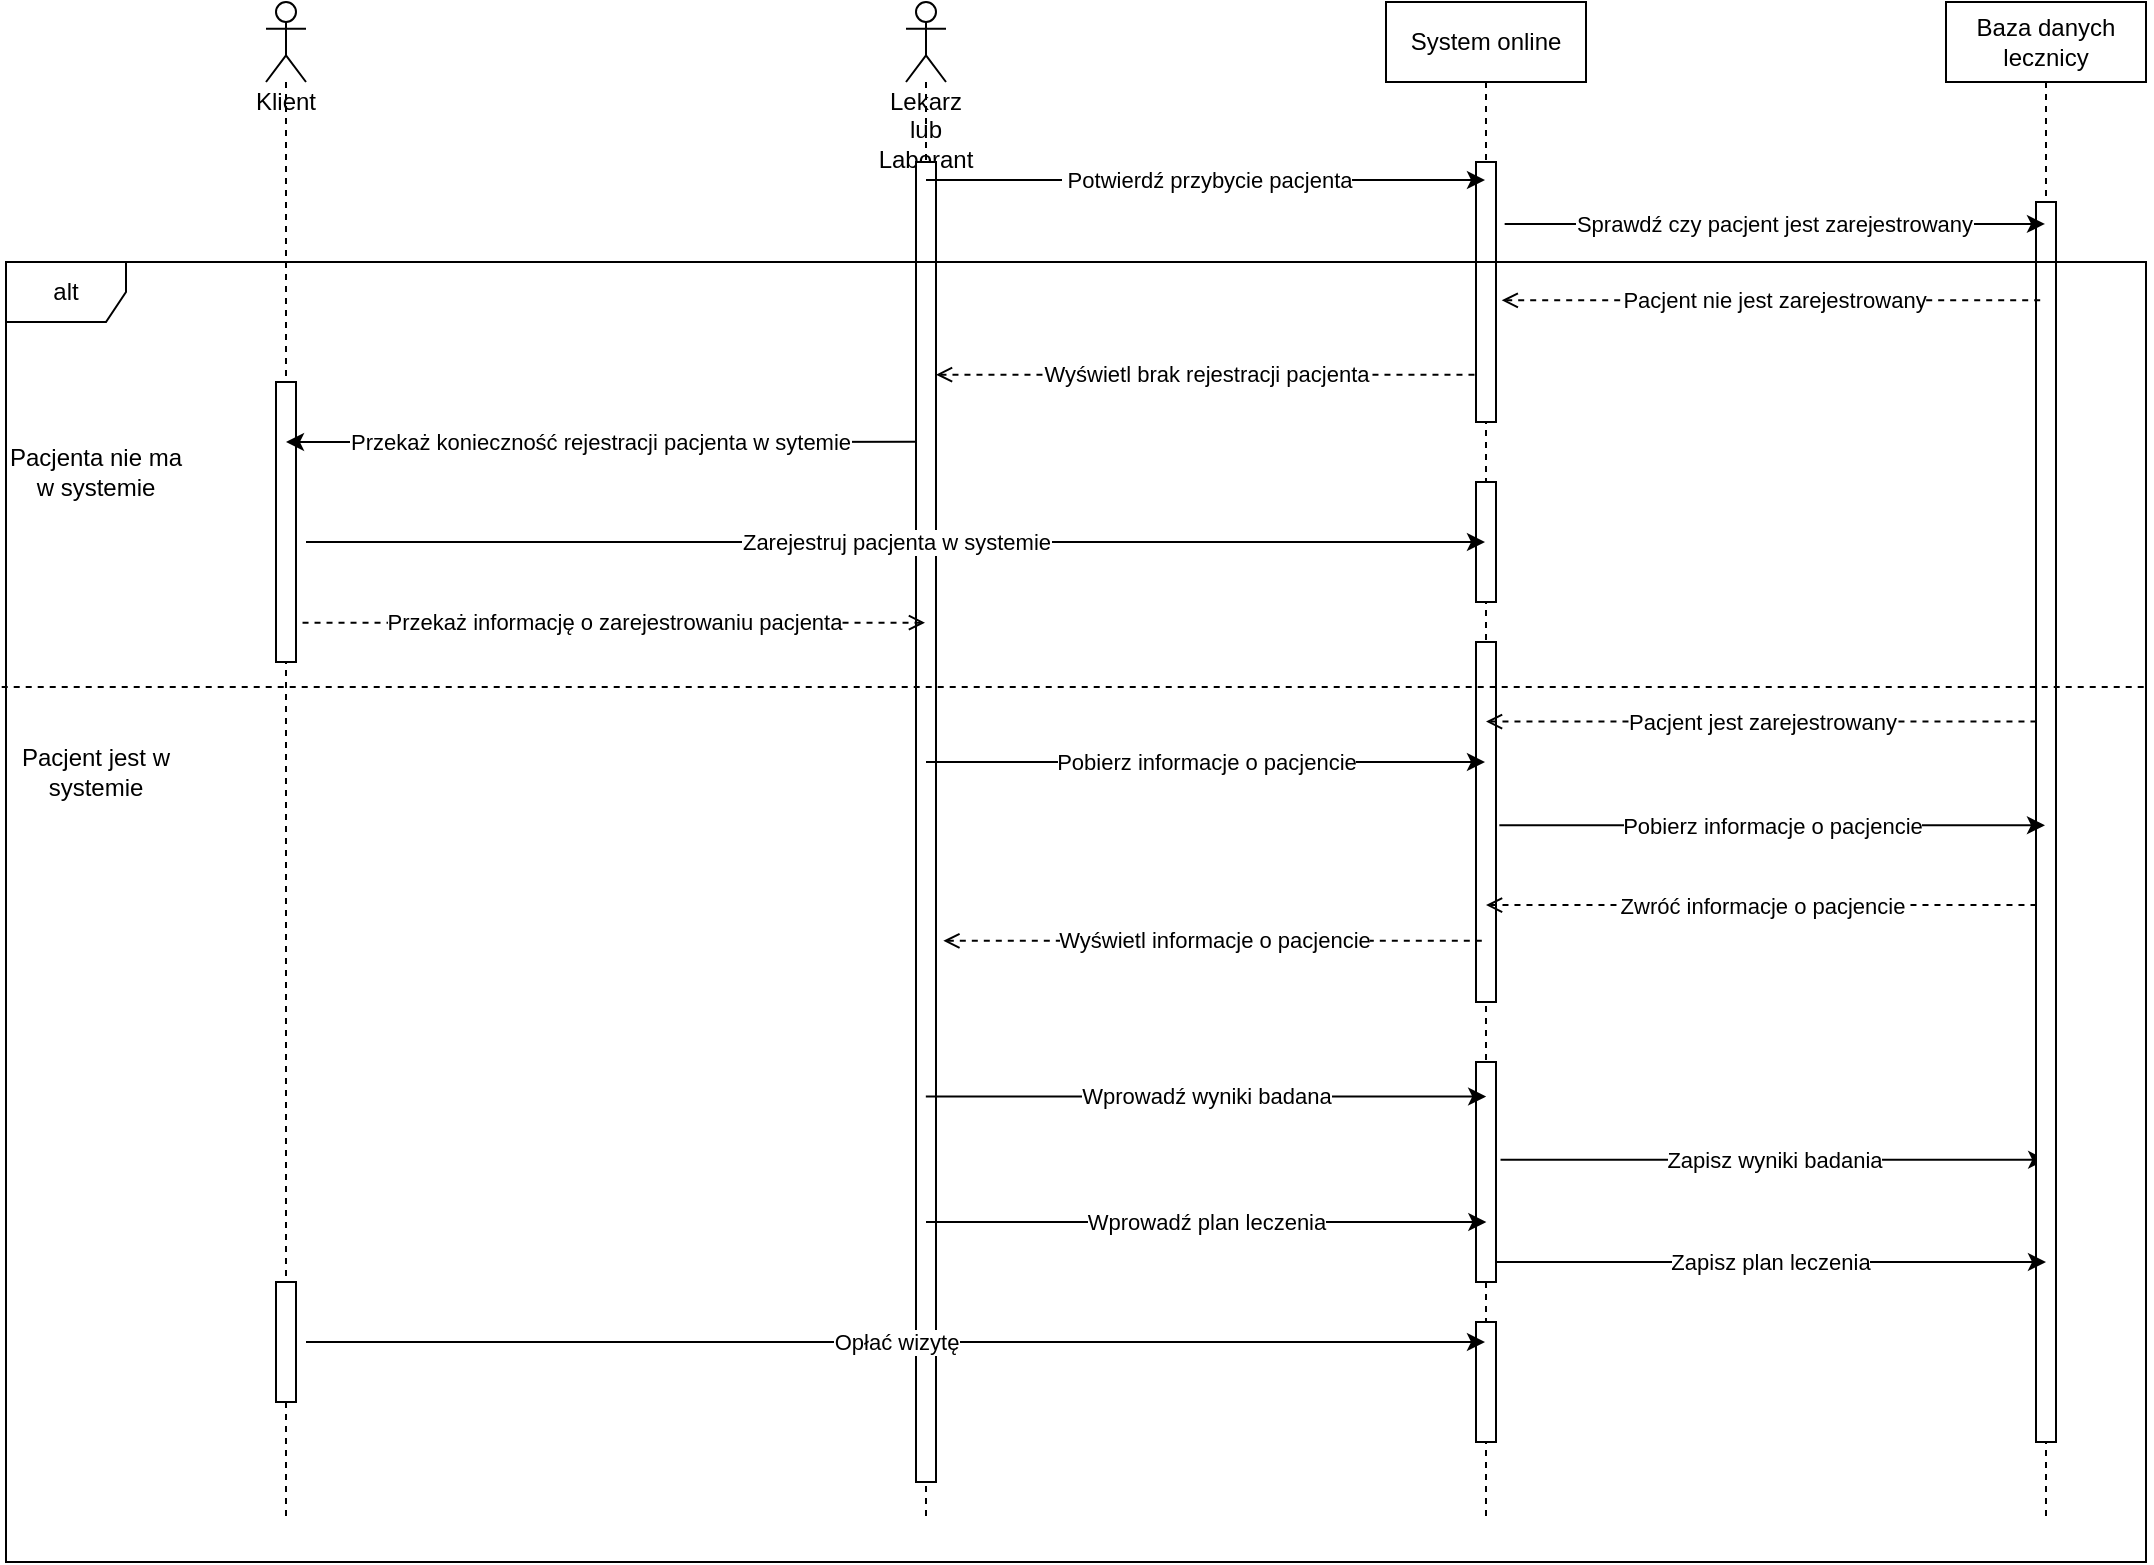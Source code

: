 <mxfile>
    <diagram id="XZCfxcnbnxCZCc5oeZcc" name="Page-1">
        <mxGraphModel dx="1916" dy="640" grid="1" gridSize="10" guides="1" tooltips="1" connect="1" arrows="1" fold="1" page="1" pageScale="1" pageWidth="850" pageHeight="1100" math="0" shadow="0">
            <root>
                <mxCell id="0"/>
                <mxCell id="1" parent="0"/>
                <mxCell id="2" value="Lekarz lub Laborant" style="shape=umlLifeline;participant=umlActor;perimeter=lifelinePerimeter;whiteSpace=wrap;html=1;container=1;collapsible=0;recursiveResize=0;verticalAlign=top;spacingTop=36;outlineConnect=0;" vertex="1" parent="1">
                    <mxGeometry x="70" y="40" width="20" height="760" as="geometry"/>
                </mxCell>
                <mxCell id="3" value="" style="html=1;points=[];perimeter=orthogonalPerimeter;" vertex="1" parent="2">
                    <mxGeometry x="5" y="80" width="10" height="660" as="geometry"/>
                </mxCell>
                <mxCell id="4" value="System online" style="shape=umlLifeline;perimeter=lifelinePerimeter;whiteSpace=wrap;html=1;container=1;collapsible=0;recursiveResize=0;outlineConnect=0;" vertex="1" parent="1">
                    <mxGeometry x="310" y="40" width="100" height="760" as="geometry"/>
                </mxCell>
                <mxCell id="5" value="" style="html=1;points=[];perimeter=orthogonalPerimeter;" vertex="1" parent="4">
                    <mxGeometry x="45" y="80" width="10" height="130" as="geometry"/>
                </mxCell>
                <mxCell id="7" style="edgeStyle=none;html=1;startArrow=open;startFill=0;endArrow=open;endFill=0;" edge="1" parent="4" source="8" target="4">
                    <mxGeometry relative="1" as="geometry"/>
                </mxCell>
                <mxCell id="8" value="" style="html=1;points=[];perimeter=orthogonalPerimeter;" vertex="1" parent="4">
                    <mxGeometry x="45" y="240" width="10" height="60" as="geometry"/>
                </mxCell>
                <mxCell id="45" value="" style="html=1;points=[];perimeter=orthogonalPerimeter;" vertex="1" parent="4">
                    <mxGeometry x="45" y="320" width="10" height="180" as="geometry"/>
                </mxCell>
                <mxCell id="53" value="" style="html=1;points=[];perimeter=orthogonalPerimeter;" vertex="1" parent="4">
                    <mxGeometry x="45" y="530" width="10" height="110" as="geometry"/>
                </mxCell>
                <mxCell id="56" value="Wprowadź wyniki badana" style="endArrow=classic;html=1;" edge="1" parent="4">
                    <mxGeometry width="50" height="50" relative="1" as="geometry">
                        <mxPoint x="-230.086" y="547.27" as="sourcePoint"/>
                        <mxPoint x="50.09" y="547.27" as="targetPoint"/>
                    </mxGeometry>
                </mxCell>
                <mxCell id="57" value="Zapisz wyniki badania" style="endArrow=classic;html=1;exitX=1.167;exitY=0.509;exitDx=0;exitDy=0;exitPerimeter=0;" edge="1" parent="4">
                    <mxGeometry width="50" height="50" relative="1" as="geometry">
                        <mxPoint x="57.26" y="578.89" as="sourcePoint"/>
                        <mxPoint x="330.09" y="578.89" as="targetPoint"/>
                    </mxGeometry>
                </mxCell>
                <mxCell id="62" value="" style="html=1;points=[];perimeter=orthogonalPerimeter;" vertex="1" parent="4">
                    <mxGeometry x="45" y="660" width="10" height="60" as="geometry"/>
                </mxCell>
                <mxCell id="9" value="Baza danych lecznicy" style="shape=umlLifeline;perimeter=lifelinePerimeter;whiteSpace=wrap;html=1;container=1;collapsible=0;recursiveResize=0;outlineConnect=0;" vertex="1" parent="1">
                    <mxGeometry x="590" y="40" width="100" height="760" as="geometry"/>
                </mxCell>
                <mxCell id="10" style="edgeStyle=none;html=1;startArrow=open;startFill=0;endArrow=open;endFill=0;" edge="1" parent="9" source="11" target="9">
                    <mxGeometry relative="1" as="geometry"/>
                </mxCell>
                <mxCell id="11" value="" style="html=1;points=[];perimeter=orthogonalPerimeter;" vertex="1" parent="9">
                    <mxGeometry x="45" y="100" width="10" height="620" as="geometry"/>
                </mxCell>
                <mxCell id="61" value="Zapisz plan leczenia" style="endArrow=classic;html=1;" edge="1" parent="9">
                    <mxGeometry width="50" height="50" relative="1" as="geometry">
                        <mxPoint x="-225.176" y="630" as="sourcePoint"/>
                        <mxPoint x="50" y="630" as="targetPoint"/>
                    </mxGeometry>
                </mxCell>
                <mxCell id="12" value="&amp;nbsp;Potwierdź przybycie pacjenta" style="endArrow=classic;html=1;" edge="1" parent="1" target="4">
                    <mxGeometry width="50" height="50" relative="1" as="geometry">
                        <mxPoint x="80" y="129" as="sourcePoint"/>
                        <mxPoint x="130" y="120" as="targetPoint"/>
                    </mxGeometry>
                </mxCell>
                <mxCell id="13" value="Wyświetl brak rejestracji pacjenta" style="endArrow=none;dashed=1;html=1;startArrow=open;startFill=0;entryX=-0.059;entryY=0.818;entryDx=0;entryDy=0;entryPerimeter=0;" edge="1" parent="1" source="3" target="5">
                    <mxGeometry width="50" height="50" relative="1" as="geometry">
                        <mxPoint x="240" y="230" as="sourcePoint"/>
                        <mxPoint x="290" y="180" as="targetPoint"/>
                    </mxGeometry>
                </mxCell>
                <mxCell id="17" value="Sprawdź czy pacjent jest zarejestrowany" style="endArrow=classic;html=1;exitX=1.433;exitY=0.238;exitDx=0;exitDy=0;exitPerimeter=0;" edge="1" parent="1" source="5" target="9">
                    <mxGeometry width="50" height="50" relative="1" as="geometry">
                        <mxPoint x="360" y="314" as="sourcePoint"/>
                        <mxPoint x="630" y="320" as="targetPoint"/>
                    </mxGeometry>
                </mxCell>
                <mxCell id="33" value="alt" style="shape=umlFrame;whiteSpace=wrap;html=1;" vertex="1" parent="1">
                    <mxGeometry x="-380" y="170" width="1070" height="650" as="geometry"/>
                </mxCell>
                <mxCell id="34" value="Pacjenta nie ma w systemie" style="text;html=1;strokeColor=none;fillColor=none;align=center;verticalAlign=middle;whiteSpace=wrap;rounded=0;" vertex="1" parent="1">
                    <mxGeometry x="-380" y="260" width="90" height="30" as="geometry"/>
                </mxCell>
                <mxCell id="35" value="Pacjent jest w systemie" style="text;html=1;strokeColor=none;fillColor=none;align=center;verticalAlign=middle;whiteSpace=wrap;rounded=0;" vertex="1" parent="1">
                    <mxGeometry x="-380" y="410" width="90" height="30" as="geometry"/>
                </mxCell>
                <mxCell id="36" value="" style="endArrow=none;dashed=1;html=1;exitX=-0.002;exitY=0.327;exitDx=0;exitDy=0;exitPerimeter=0;entryX=1.001;entryY=0.327;entryDx=0;entryDy=0;entryPerimeter=0;" edge="1" parent="1" source="33" target="33">
                    <mxGeometry width="50" height="50" relative="1" as="geometry">
                        <mxPoint x="240" y="640" as="sourcePoint"/>
                        <mxPoint x="290" y="590" as="targetPoint"/>
                    </mxGeometry>
                </mxCell>
                <mxCell id="38" value="Pacjent nie jest zarejestrowany" style="endArrow=none;dashed=1;html=1;startArrow=open;startFill=0;exitX=1.286;exitY=0.532;exitDx=0;exitDy=0;exitPerimeter=0;" edge="1" parent="1" source="5" target="9">
                    <mxGeometry width="50" height="50" relative="1" as="geometry">
                        <mxPoint x="370" y="189" as="sourcePoint"/>
                        <mxPoint x="374.41" y="189.08" as="targetPoint"/>
                    </mxGeometry>
                </mxCell>
                <mxCell id="39" value="Klient" style="shape=umlLifeline;participant=umlActor;perimeter=lifelinePerimeter;whiteSpace=wrap;html=1;container=1;collapsible=0;recursiveResize=0;verticalAlign=top;spacingTop=36;outlineConnect=0;" vertex="1" parent="1">
                    <mxGeometry x="-250" y="40" width="20" height="760" as="geometry"/>
                </mxCell>
                <mxCell id="64" value="" style="html=1;points=[];perimeter=orthogonalPerimeter;" vertex="1" parent="39">
                    <mxGeometry x="5" y="640" width="10" height="60" as="geometry"/>
                </mxCell>
                <mxCell id="65" value="" style="html=1;points=[];perimeter=orthogonalPerimeter;" vertex="1" parent="39">
                    <mxGeometry x="5" y="190" width="10" height="140" as="geometry"/>
                </mxCell>
                <mxCell id="41" value="Przekaż konieczność rejestracji pacjenta w sytemie" style="endArrow=classic;html=1;exitX=-0.033;exitY=0.212;exitDx=0;exitDy=0;exitPerimeter=0;" edge="1" parent="1" source="3">
                    <mxGeometry width="50" height="50" relative="1" as="geometry">
                        <mxPoint x="-80" y="250" as="sourcePoint"/>
                        <mxPoint x="-240" y="260" as="targetPoint"/>
                    </mxGeometry>
                </mxCell>
                <mxCell id="43" value="Zarejestruj pacjenta w systemie" style="endArrow=classic;html=1;" edge="1" parent="1" target="4">
                    <mxGeometry width="50" height="50" relative="1" as="geometry">
                        <mxPoint x="-230" y="310" as="sourcePoint"/>
                        <mxPoint x="369.5" y="139" as="targetPoint"/>
                    </mxGeometry>
                </mxCell>
                <mxCell id="44" value="Przekaż informację o zarejestrowaniu pacjenta" style="endArrow=none;dashed=1;html=1;startArrow=open;startFill=0;entryX=1.253;entryY=0.349;entryDx=0;entryDy=0;entryPerimeter=0;" edge="1" parent="1" source="2">
                    <mxGeometry width="50" height="50" relative="1" as="geometry">
                        <mxPoint x="95" y="236.34" as="sourcePoint"/>
                        <mxPoint x="-232.47" y="350.34" as="targetPoint"/>
                    </mxGeometry>
                </mxCell>
                <mxCell id="46" value="Pacjent jest zarejestrowany" style="endArrow=none;dashed=1;html=1;startArrow=open;startFill=0;entryX=-0.013;entryY=0.419;entryDx=0;entryDy=0;entryPerimeter=0;" edge="1" parent="1" source="4" target="11">
                    <mxGeometry width="50" height="50" relative="1" as="geometry">
                        <mxPoint x="377.86" y="199.16" as="sourcePoint"/>
                        <mxPoint x="600" y="400" as="targetPoint"/>
                    </mxGeometry>
                </mxCell>
                <mxCell id="47" value="Pobierz informacje o pacjencie" style="endArrow=classic;html=1;" edge="1" parent="1" source="2" target="4">
                    <mxGeometry width="50" height="50" relative="1" as="geometry">
                        <mxPoint x="90" y="139" as="sourcePoint"/>
                        <mxPoint x="300" y="440" as="targetPoint"/>
                    </mxGeometry>
                </mxCell>
                <mxCell id="50" value="Pobierz informacje o pacjencie" style="endArrow=classic;html=1;exitX=1.167;exitY=0.509;exitDx=0;exitDy=0;exitPerimeter=0;" edge="1" parent="1" source="45" target="9">
                    <mxGeometry width="50" height="50" relative="1" as="geometry">
                        <mxPoint x="89.324" y="430.0" as="sourcePoint"/>
                        <mxPoint x="369.5" y="430.0" as="targetPoint"/>
                    </mxGeometry>
                </mxCell>
                <mxCell id="51" value="Zwróć informacje o pacjencie" style="endArrow=none;dashed=1;html=1;startArrow=open;startFill=0;entryX=0.029;entryY=0.567;entryDx=0;entryDy=0;entryPerimeter=0;" edge="1" parent="1" source="4" target="11">
                    <mxGeometry width="50" height="50" relative="1" as="geometry">
                        <mxPoint x="369.667" y="412.73" as="sourcePoint"/>
                        <mxPoint x="590" y="490" as="targetPoint"/>
                    </mxGeometry>
                </mxCell>
                <mxCell id="52" value="Wyświetl informacje o pacjencie" style="endArrow=none;dashed=1;html=1;startArrow=open;startFill=0;exitX=1.367;exitY=0.59;exitDx=0;exitDy=0;exitPerimeter=0;" edge="1" parent="1" source="3" target="4">
                    <mxGeometry width="50" height="50" relative="1" as="geometry">
                        <mxPoint x="369.667" y="499.68" as="sourcePoint"/>
                        <mxPoint x="645.33" y="499.68" as="targetPoint"/>
                    </mxGeometry>
                </mxCell>
                <mxCell id="60" value="Wprowadź plan leczenia" style="endArrow=classic;html=1;" edge="1" parent="1">
                    <mxGeometry width="50" height="50" relative="1" as="geometry">
                        <mxPoint x="80.004" y="650" as="sourcePoint"/>
                        <mxPoint x="360.18" y="650" as="targetPoint"/>
                    </mxGeometry>
                </mxCell>
                <mxCell id="63" value="Opłać wizytę" style="endArrow=classic;html=1;" edge="1" parent="1">
                    <mxGeometry width="50" height="50" relative="1" as="geometry">
                        <mxPoint x="-230" y="710.0" as="sourcePoint"/>
                        <mxPoint x="359.5" y="710.0" as="targetPoint"/>
                    </mxGeometry>
                </mxCell>
            </root>
        </mxGraphModel>
    </diagram>
</mxfile>
